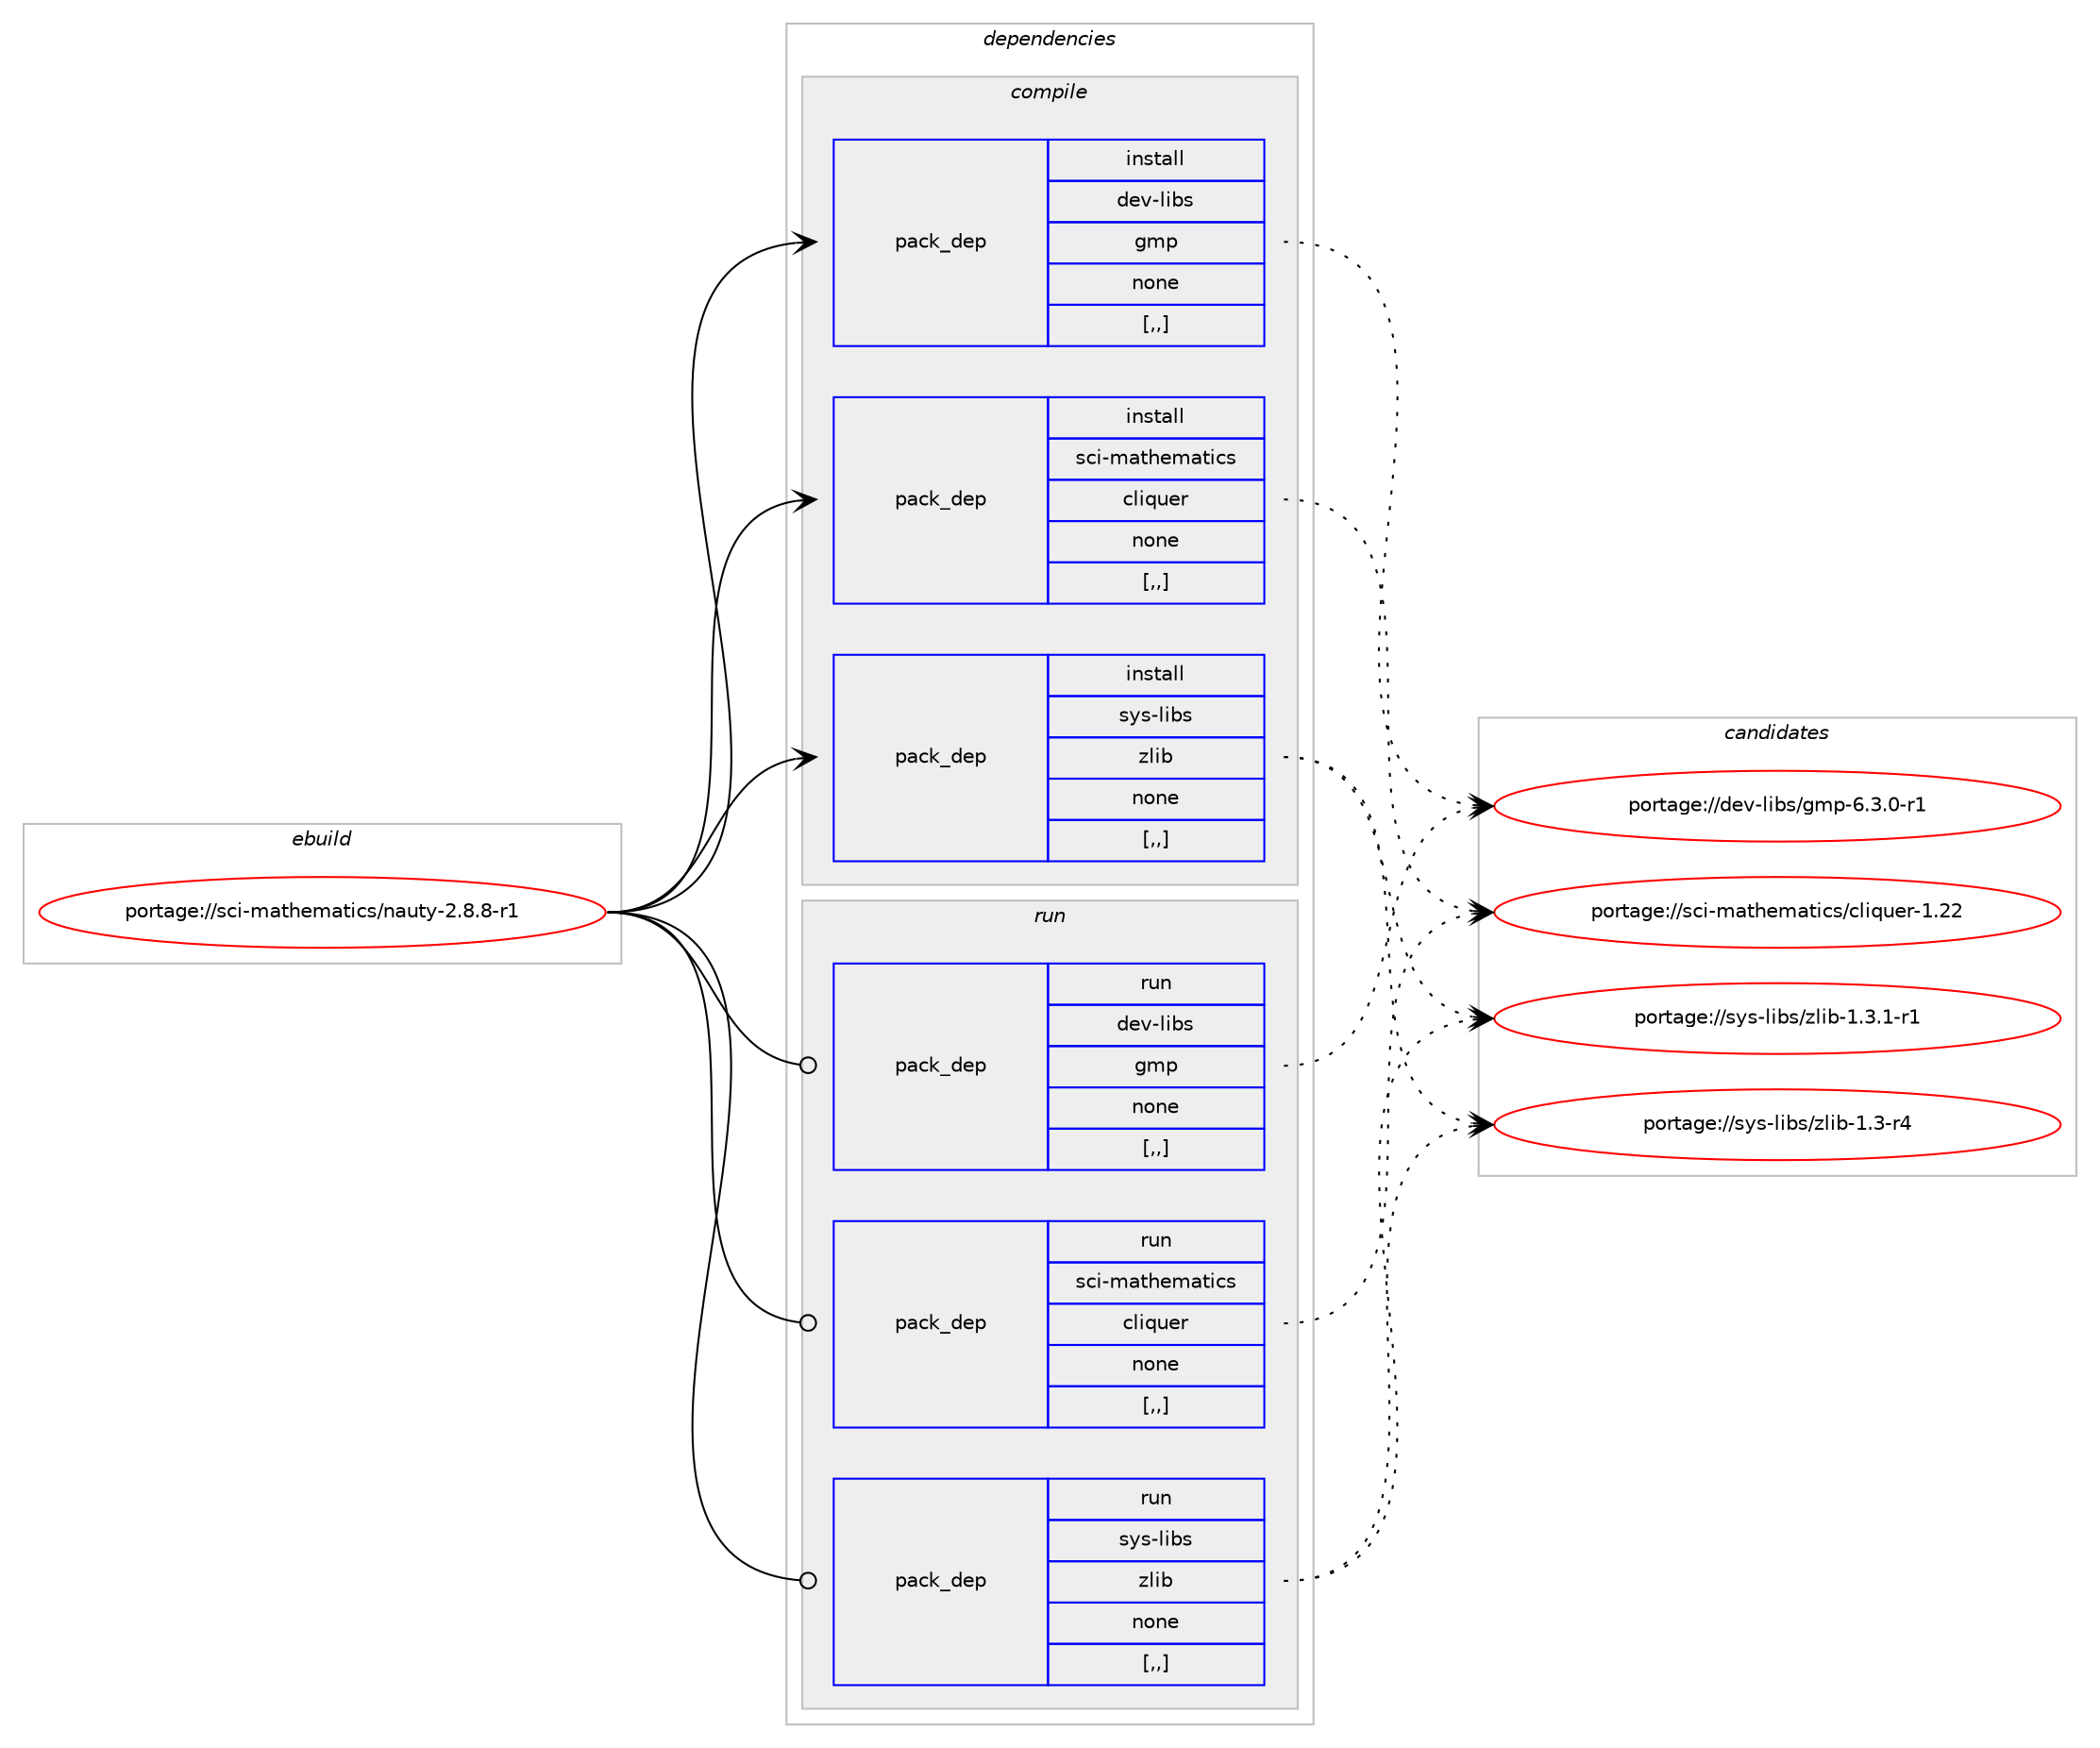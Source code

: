 digraph prolog {

# *************
# Graph options
# *************

newrank=true;
concentrate=true;
compound=true;
graph [rankdir=LR,fontname=Helvetica,fontsize=10,ranksep=1.5];#, ranksep=2.5, nodesep=0.2];
edge  [arrowhead=vee];
node  [fontname=Helvetica,fontsize=10];

# **********
# The ebuild
# **********

subgraph cluster_leftcol {
color=gray;
label=<<i>ebuild</i>>;
id [label="portage://sci-mathematics/nauty-2.8.8-r1", color=red, width=4, href="../sci-mathematics/nauty-2.8.8-r1.svg"];
}

# ****************
# The dependencies
# ****************

subgraph cluster_midcol {
color=gray;
label=<<i>dependencies</i>>;
subgraph cluster_compile {
fillcolor="#eeeeee";
style=filled;
label=<<i>compile</i>>;
subgraph pack295959 {
dependency406633 [label=<<TABLE BORDER="0" CELLBORDER="1" CELLSPACING="0" CELLPADDING="4" WIDTH="220"><TR><TD ROWSPAN="6" CELLPADDING="30">pack_dep</TD></TR><TR><TD WIDTH="110">install</TD></TR><TR><TD>dev-libs</TD></TR><TR><TD>gmp</TD></TR><TR><TD>none</TD></TR><TR><TD>[,,]</TD></TR></TABLE>>, shape=none, color=blue];
}
id:e -> dependency406633:w [weight=20,style="solid",arrowhead="vee"];
subgraph pack295960 {
dependency406634 [label=<<TABLE BORDER="0" CELLBORDER="1" CELLSPACING="0" CELLPADDING="4" WIDTH="220"><TR><TD ROWSPAN="6" CELLPADDING="30">pack_dep</TD></TR><TR><TD WIDTH="110">install</TD></TR><TR><TD>sci-mathematics</TD></TR><TR><TD>cliquer</TD></TR><TR><TD>none</TD></TR><TR><TD>[,,]</TD></TR></TABLE>>, shape=none, color=blue];
}
id:e -> dependency406634:w [weight=20,style="solid",arrowhead="vee"];
subgraph pack295961 {
dependency406635 [label=<<TABLE BORDER="0" CELLBORDER="1" CELLSPACING="0" CELLPADDING="4" WIDTH="220"><TR><TD ROWSPAN="6" CELLPADDING="30">pack_dep</TD></TR><TR><TD WIDTH="110">install</TD></TR><TR><TD>sys-libs</TD></TR><TR><TD>zlib</TD></TR><TR><TD>none</TD></TR><TR><TD>[,,]</TD></TR></TABLE>>, shape=none, color=blue];
}
id:e -> dependency406635:w [weight=20,style="solid",arrowhead="vee"];
}
subgraph cluster_compileandrun {
fillcolor="#eeeeee";
style=filled;
label=<<i>compile and run</i>>;
}
subgraph cluster_run {
fillcolor="#eeeeee";
style=filled;
label=<<i>run</i>>;
subgraph pack295962 {
dependency406636 [label=<<TABLE BORDER="0" CELLBORDER="1" CELLSPACING="0" CELLPADDING="4" WIDTH="220"><TR><TD ROWSPAN="6" CELLPADDING="30">pack_dep</TD></TR><TR><TD WIDTH="110">run</TD></TR><TR><TD>dev-libs</TD></TR><TR><TD>gmp</TD></TR><TR><TD>none</TD></TR><TR><TD>[,,]</TD></TR></TABLE>>, shape=none, color=blue];
}
id:e -> dependency406636:w [weight=20,style="solid",arrowhead="odot"];
subgraph pack295963 {
dependency406637 [label=<<TABLE BORDER="0" CELLBORDER="1" CELLSPACING="0" CELLPADDING="4" WIDTH="220"><TR><TD ROWSPAN="6" CELLPADDING="30">pack_dep</TD></TR><TR><TD WIDTH="110">run</TD></TR><TR><TD>sci-mathematics</TD></TR><TR><TD>cliquer</TD></TR><TR><TD>none</TD></TR><TR><TD>[,,]</TD></TR></TABLE>>, shape=none, color=blue];
}
id:e -> dependency406637:w [weight=20,style="solid",arrowhead="odot"];
subgraph pack295964 {
dependency406638 [label=<<TABLE BORDER="0" CELLBORDER="1" CELLSPACING="0" CELLPADDING="4" WIDTH="220"><TR><TD ROWSPAN="6" CELLPADDING="30">pack_dep</TD></TR><TR><TD WIDTH="110">run</TD></TR><TR><TD>sys-libs</TD></TR><TR><TD>zlib</TD></TR><TR><TD>none</TD></TR><TR><TD>[,,]</TD></TR></TABLE>>, shape=none, color=blue];
}
id:e -> dependency406638:w [weight=20,style="solid",arrowhead="odot"];
}
}

# **************
# The candidates
# **************

subgraph cluster_choices {
rank=same;
color=gray;
label=<<i>candidates</i>>;

subgraph choice295959 {
color=black;
nodesep=1;
choice1001011184510810598115471031091124554465146484511449 [label="portage://dev-libs/gmp-6.3.0-r1", color=red, width=4,href="../dev-libs/gmp-6.3.0-r1.svg"];
dependency406633:e -> choice1001011184510810598115471031091124554465146484511449:w [style=dotted,weight="100"];
}
subgraph choice295960 {
color=black;
nodesep=1;
choice115991054510997116104101109971161059911547991081051131171011144549465050 [label="portage://sci-mathematics/cliquer-1.22", color=red, width=4,href="../sci-mathematics/cliquer-1.22.svg"];
dependency406634:e -> choice115991054510997116104101109971161059911547991081051131171011144549465050:w [style=dotted,weight="100"];
}
subgraph choice295961 {
color=black;
nodesep=1;
choice115121115451081059811547122108105984549465146494511449 [label="portage://sys-libs/zlib-1.3.1-r1", color=red, width=4,href="../sys-libs/zlib-1.3.1-r1.svg"];
choice11512111545108105981154712210810598454946514511452 [label="portage://sys-libs/zlib-1.3-r4", color=red, width=4,href="../sys-libs/zlib-1.3-r4.svg"];
dependency406635:e -> choice115121115451081059811547122108105984549465146494511449:w [style=dotted,weight="100"];
dependency406635:e -> choice11512111545108105981154712210810598454946514511452:w [style=dotted,weight="100"];
}
subgraph choice295962 {
color=black;
nodesep=1;
choice1001011184510810598115471031091124554465146484511449 [label="portage://dev-libs/gmp-6.3.0-r1", color=red, width=4,href="../dev-libs/gmp-6.3.0-r1.svg"];
dependency406636:e -> choice1001011184510810598115471031091124554465146484511449:w [style=dotted,weight="100"];
}
subgraph choice295963 {
color=black;
nodesep=1;
choice115991054510997116104101109971161059911547991081051131171011144549465050 [label="portage://sci-mathematics/cliquer-1.22", color=red, width=4,href="../sci-mathematics/cliquer-1.22.svg"];
dependency406637:e -> choice115991054510997116104101109971161059911547991081051131171011144549465050:w [style=dotted,weight="100"];
}
subgraph choice295964 {
color=black;
nodesep=1;
choice115121115451081059811547122108105984549465146494511449 [label="portage://sys-libs/zlib-1.3.1-r1", color=red, width=4,href="../sys-libs/zlib-1.3.1-r1.svg"];
choice11512111545108105981154712210810598454946514511452 [label="portage://sys-libs/zlib-1.3-r4", color=red, width=4,href="../sys-libs/zlib-1.3-r4.svg"];
dependency406638:e -> choice115121115451081059811547122108105984549465146494511449:w [style=dotted,weight="100"];
dependency406638:e -> choice11512111545108105981154712210810598454946514511452:w [style=dotted,weight="100"];
}
}

}

